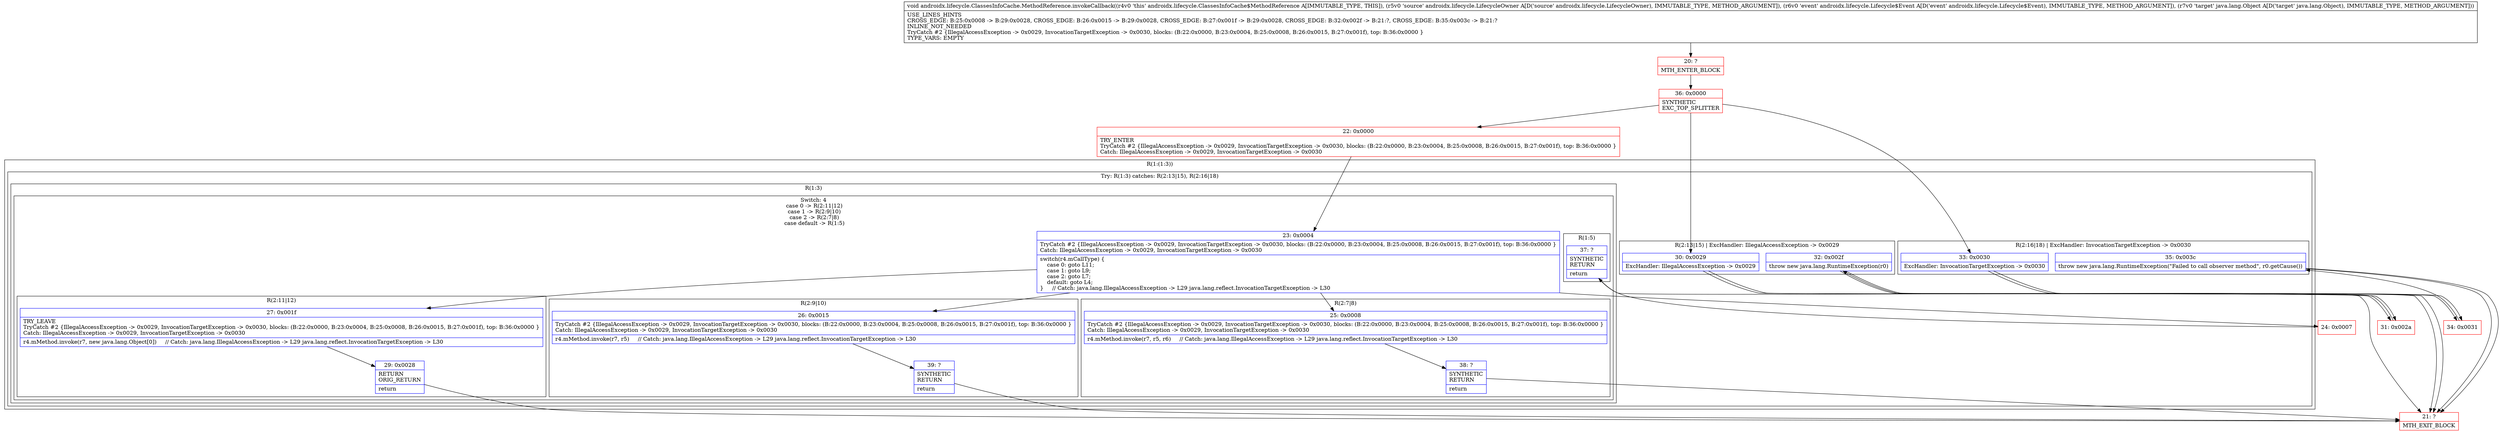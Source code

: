 digraph "CFG forandroidx.lifecycle.ClassesInfoCache.MethodReference.invokeCallback(Landroidx\/lifecycle\/LifecycleOwner;Landroidx\/lifecycle\/Lifecycle$Event;Ljava\/lang\/Object;)V" {
subgraph cluster_Region_1939618159 {
label = "R(1:(1:3))";
node [shape=record,color=blue];
subgraph cluster_TryCatchRegion_1961839183 {
label = "Try: R(1:3) catches: R(2:13|15), R(2:16|18)";
node [shape=record,color=blue];
subgraph cluster_Region_1604380577 {
label = "R(1:3)";
node [shape=record,color=blue];
subgraph cluster_SwitchRegion_778051320 {
label = "Switch: 4
 case 0 -> R(2:11|12)
 case 1 -> R(2:9|10)
 case 2 -> R(2:7|8)
 case default -> R(1:5)";
node [shape=record,color=blue];
Node_23 [shape=record,label="{23\:\ 0x0004|TryCatch #2 \{IllegalAccessException \-\> 0x0029, InvocationTargetException \-\> 0x0030, blocks: (B:22:0x0000, B:23:0x0004, B:25:0x0008, B:26:0x0015, B:27:0x001f), top: B:36:0x0000 \}\lCatch: IllegalAccessException \-\> 0x0029, InvocationTargetException \-\> 0x0030\l|switch(r4.mCallType) \{\l    case 0: goto L11;\l    case 1: goto L9;\l    case 2: goto L7;\l    default: goto L4;\l\}     \/\/ Catch: java.lang.IllegalAccessException \-\> L29 java.lang.reflect.InvocationTargetException \-\> L30\l}"];
subgraph cluster_Region_1009061146 {
label = "R(2:11|12)";
node [shape=record,color=blue];
Node_27 [shape=record,label="{27\:\ 0x001f|TRY_LEAVE\lTryCatch #2 \{IllegalAccessException \-\> 0x0029, InvocationTargetException \-\> 0x0030, blocks: (B:22:0x0000, B:23:0x0004, B:25:0x0008, B:26:0x0015, B:27:0x001f), top: B:36:0x0000 \}\lCatch: IllegalAccessException \-\> 0x0029, InvocationTargetException \-\> 0x0030\l|r4.mMethod.invoke(r7, new java.lang.Object[0])     \/\/ Catch: java.lang.IllegalAccessException \-\> L29 java.lang.reflect.InvocationTargetException \-\> L30\l}"];
Node_29 [shape=record,label="{29\:\ 0x0028|RETURN\lORIG_RETURN\l|return\l}"];
}
subgraph cluster_Region_848725475 {
label = "R(2:9|10)";
node [shape=record,color=blue];
Node_26 [shape=record,label="{26\:\ 0x0015|TryCatch #2 \{IllegalAccessException \-\> 0x0029, InvocationTargetException \-\> 0x0030, blocks: (B:22:0x0000, B:23:0x0004, B:25:0x0008, B:26:0x0015, B:27:0x001f), top: B:36:0x0000 \}\lCatch: IllegalAccessException \-\> 0x0029, InvocationTargetException \-\> 0x0030\l|r4.mMethod.invoke(r7, r5)     \/\/ Catch: java.lang.IllegalAccessException \-\> L29 java.lang.reflect.InvocationTargetException \-\> L30\l}"];
Node_39 [shape=record,label="{39\:\ ?|SYNTHETIC\lRETURN\l|return\l}"];
}
subgraph cluster_Region_1792274943 {
label = "R(2:7|8)";
node [shape=record,color=blue];
Node_25 [shape=record,label="{25\:\ 0x0008|TryCatch #2 \{IllegalAccessException \-\> 0x0029, InvocationTargetException \-\> 0x0030, blocks: (B:22:0x0000, B:23:0x0004, B:25:0x0008, B:26:0x0015, B:27:0x001f), top: B:36:0x0000 \}\lCatch: IllegalAccessException \-\> 0x0029, InvocationTargetException \-\> 0x0030\l|r4.mMethod.invoke(r7, r5, r6)     \/\/ Catch: java.lang.IllegalAccessException \-\> L29 java.lang.reflect.InvocationTargetException \-\> L30\l}"];
Node_38 [shape=record,label="{38\:\ ?|SYNTHETIC\lRETURN\l|return\l}"];
}
subgraph cluster_Region_1147839875 {
label = "R(1:5)";
node [shape=record,color=blue];
Node_37 [shape=record,label="{37\:\ ?|SYNTHETIC\lRETURN\l|return\l}"];
}
}
}
subgraph cluster_Region_1345531337 {
label = "R(2:13|15) | ExcHandler: IllegalAccessException \-\> 0x0029\l";
node [shape=record,color=blue];
Node_30 [shape=record,label="{30\:\ 0x0029|ExcHandler: IllegalAccessException \-\> 0x0029\l}"];
Node_32 [shape=record,label="{32\:\ 0x002f|throw new java.lang.RuntimeException(r0)\l}"];
}
subgraph cluster_Region_1443632049 {
label = "R(2:16|18) | ExcHandler: InvocationTargetException \-\> 0x0030\l";
node [shape=record,color=blue];
Node_33 [shape=record,label="{33\:\ 0x0030|ExcHandler: InvocationTargetException \-\> 0x0030\l}"];
Node_35 [shape=record,label="{35\:\ 0x003c|throw new java.lang.RuntimeException(\"Failed to call observer method\", r0.getCause())\l}"];
}
}
}
subgraph cluster_Region_1443632049 {
label = "R(2:16|18) | ExcHandler: InvocationTargetException \-\> 0x0030\l";
node [shape=record,color=blue];
Node_33 [shape=record,label="{33\:\ 0x0030|ExcHandler: InvocationTargetException \-\> 0x0030\l}"];
Node_35 [shape=record,label="{35\:\ 0x003c|throw new java.lang.RuntimeException(\"Failed to call observer method\", r0.getCause())\l}"];
}
subgraph cluster_Region_1345531337 {
label = "R(2:13|15) | ExcHandler: IllegalAccessException \-\> 0x0029\l";
node [shape=record,color=blue];
Node_30 [shape=record,label="{30\:\ 0x0029|ExcHandler: IllegalAccessException \-\> 0x0029\l}"];
Node_32 [shape=record,label="{32\:\ 0x002f|throw new java.lang.RuntimeException(r0)\l}"];
}
Node_20 [shape=record,color=red,label="{20\:\ ?|MTH_ENTER_BLOCK\l}"];
Node_36 [shape=record,color=red,label="{36\:\ 0x0000|SYNTHETIC\lEXC_TOP_SPLITTER\l}"];
Node_22 [shape=record,color=red,label="{22\:\ 0x0000|TRY_ENTER\lTryCatch #2 \{IllegalAccessException \-\> 0x0029, InvocationTargetException \-\> 0x0030, blocks: (B:22:0x0000, B:23:0x0004, B:25:0x0008, B:26:0x0015, B:27:0x001f), top: B:36:0x0000 \}\lCatch: IllegalAccessException \-\> 0x0029, InvocationTargetException \-\> 0x0030\l}"];
Node_24 [shape=record,color=red,label="{24\:\ 0x0007}"];
Node_21 [shape=record,color=red,label="{21\:\ ?|MTH_EXIT_BLOCK\l}"];
Node_31 [shape=record,color=red,label="{31\:\ 0x002a}"];
Node_34 [shape=record,color=red,label="{34\:\ 0x0031}"];
MethodNode[shape=record,label="{void androidx.lifecycle.ClassesInfoCache.MethodReference.invokeCallback((r4v0 'this' androidx.lifecycle.ClassesInfoCache$MethodReference A[IMMUTABLE_TYPE, THIS]), (r5v0 'source' androidx.lifecycle.LifecycleOwner A[D('source' androidx.lifecycle.LifecycleOwner), IMMUTABLE_TYPE, METHOD_ARGUMENT]), (r6v0 'event' androidx.lifecycle.Lifecycle$Event A[D('event' androidx.lifecycle.Lifecycle$Event), IMMUTABLE_TYPE, METHOD_ARGUMENT]), (r7v0 'target' java.lang.Object A[D('target' java.lang.Object), IMMUTABLE_TYPE, METHOD_ARGUMENT]))  | USE_LINES_HINTS\lCROSS_EDGE: B:25:0x0008 \-\> B:29:0x0028, CROSS_EDGE: B:26:0x0015 \-\> B:29:0x0028, CROSS_EDGE: B:27:0x001f \-\> B:29:0x0028, CROSS_EDGE: B:32:0x002f \-\> B:21:?, CROSS_EDGE: B:35:0x003c \-\> B:21:?\lINLINE_NOT_NEEDED\lTryCatch #2 \{IllegalAccessException \-\> 0x0029, InvocationTargetException \-\> 0x0030, blocks: (B:22:0x0000, B:23:0x0004, B:25:0x0008, B:26:0x0015, B:27:0x001f), top: B:36:0x0000 \}\lTYPE_VARS: EMPTY\l}"];
MethodNode -> Node_20;Node_23 -> Node_24;
Node_23 -> Node_25;
Node_23 -> Node_26;
Node_23 -> Node_27;
Node_27 -> Node_29;
Node_29 -> Node_21;
Node_26 -> Node_39;
Node_39 -> Node_21;
Node_25 -> Node_38;
Node_38 -> Node_21;
Node_37 -> Node_21;
Node_30 -> Node_31;
Node_32 -> Node_21;
Node_33 -> Node_34;
Node_35 -> Node_21;
Node_33 -> Node_34;
Node_35 -> Node_21;
Node_30 -> Node_31;
Node_32 -> Node_21;
Node_20 -> Node_36;
Node_36 -> Node_22;
Node_36 -> Node_30;
Node_36 -> Node_33;
Node_22 -> Node_23;
Node_24 -> Node_37;
Node_31 -> Node_32;
Node_34 -> Node_35;
}

